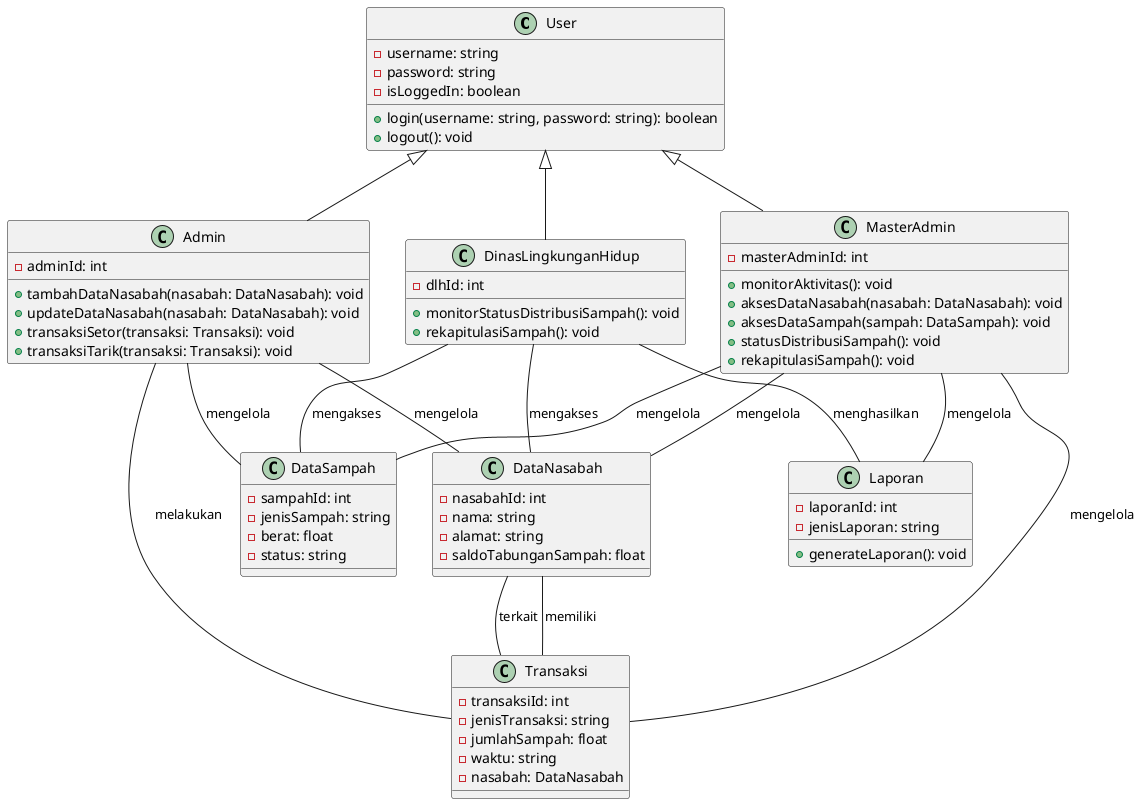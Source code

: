 @startuml

class User {
  - username: string
  - password: string
  - isLoggedIn: boolean
  + login(username: string, password: string): boolean
  + logout(): void
}

class Admin {
  - adminId: int
  + tambahDataNasabah(nasabah: DataNasabah): void
  + updateDataNasabah(nasabah: DataNasabah): void
  + transaksiSetor(transaksi: Transaksi): void
  + transaksiTarik(transaksi: Transaksi): void
}

class MasterAdmin {
  - masterAdminId: int
  + monitorAktivitas(): void
  + aksesDataNasabah(nasabah: DataNasabah): void
  + aksesDataSampah(sampah: DataSampah): void
  + statusDistribusiSampah(): void
  + rekapitulasiSampah(): void
}

class DinasLingkunganHidup {
  - dlhId: int
  + monitorStatusDistribusiSampah(): void
  + rekapitulasiSampah(): void
}

class DataNasabah {
  - nasabahId: int
  - nama: string
  - alamat: string
  - saldoTabunganSampah: float
}

class DataSampah {
  - sampahId: int
  - jenisSampah: string
  - berat: float
  - status: string
}

class Transaksi {
  - transaksiId: int
  - jenisTransaksi: string
  - jumlahSampah: float
  - waktu: string
  - nasabah: DataNasabah
}

class Laporan {
  - laporanId: int
  - jenisLaporan: string
  + generateLaporan(): void
}

User <|-- Admin
User <|-- MasterAdmin
User <|-- DinasLingkunganHidup
Admin -- DataNasabah: mengelola
Admin -- DataSampah: mengelola
Admin -- Transaksi: melakukan
MasterAdmin -- DataNasabah: mengelola
MasterAdmin -- DataSampah: mengelola
MasterAdmin -- Transaksi: mengelola
MasterAdmin -- Laporan: mengelola
DinasLingkunganHidup -- DataNasabah: mengakses
DinasLingkunganHidup -- DataSampah: mengakses
DinasLingkunganHidup -- Laporan: menghasilkan
Transaksi -- DataNasabah: terkait
DataNasabah -- Transaksi: memiliki
@enduml
